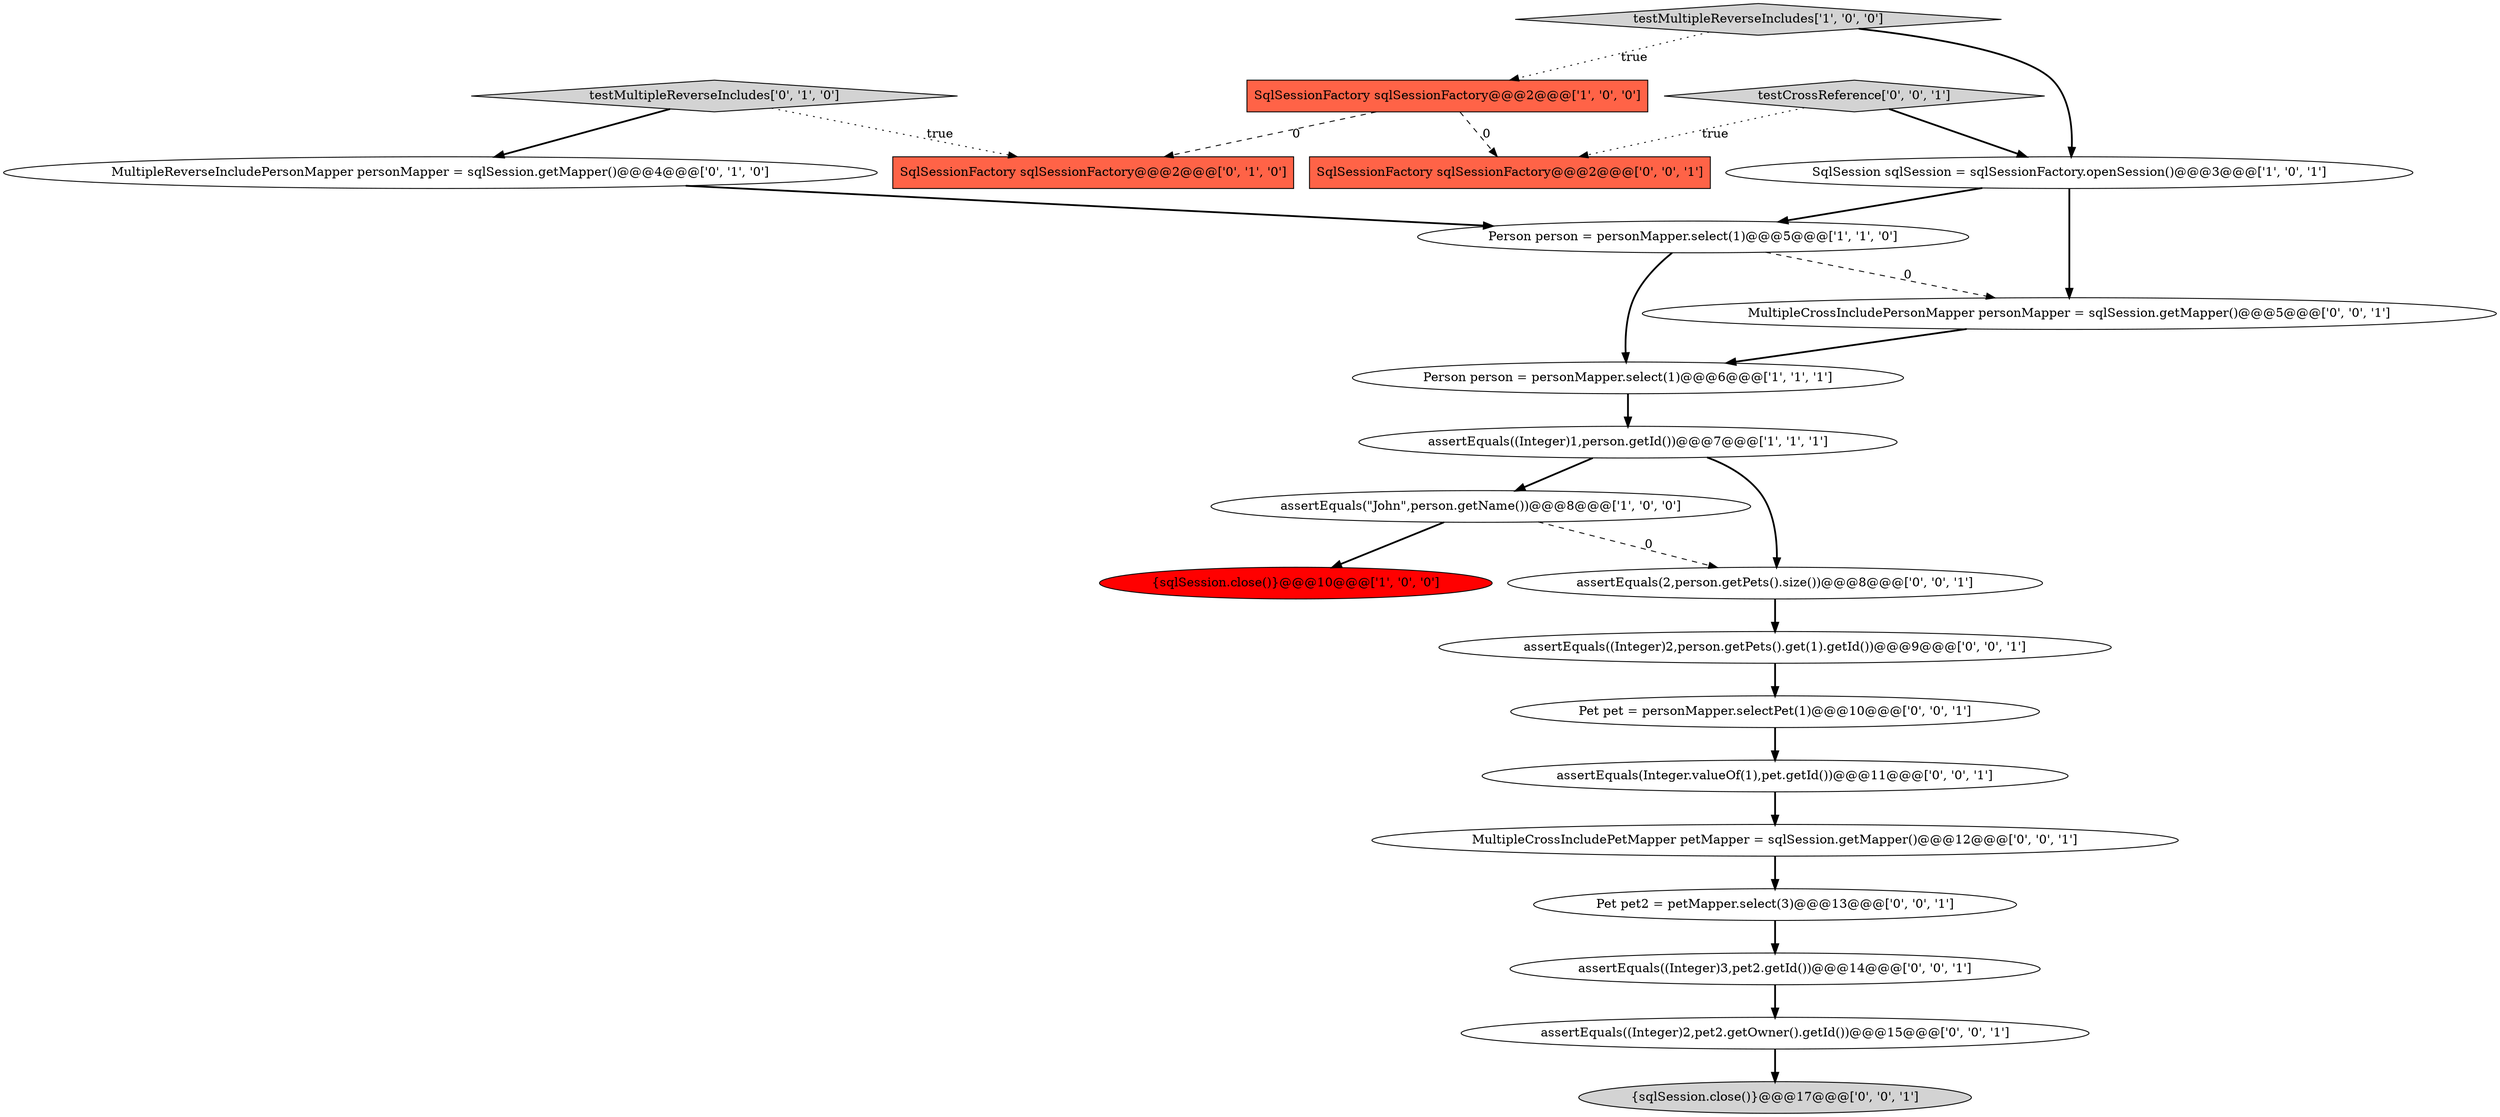digraph {
9 [style = filled, label = "SqlSessionFactory sqlSessionFactory@@@2@@@['0', '1', '0']", fillcolor = tomato, shape = box image = "AAA1AAABBB2BBB"];
5 [style = filled, label = "SqlSessionFactory sqlSessionFactory@@@2@@@['1', '0', '0']", fillcolor = tomato, shape = box image = "AAA1AAABBB1BBB"];
10 [style = filled, label = "MultipleReverseIncludePersonMapper personMapper = sqlSession.getMapper()@@@4@@@['0', '1', '0']", fillcolor = white, shape = ellipse image = "AAA0AAABBB2BBB"];
22 [style = filled, label = "Pet pet = personMapper.selectPet(1)@@@10@@@['0', '0', '1']", fillcolor = white, shape = ellipse image = "AAA0AAABBB3BBB"];
6 [style = filled, label = "Person person = personMapper.select(1)@@@5@@@['1', '1', '0']", fillcolor = white, shape = ellipse image = "AAA0AAABBB1BBB"];
21 [style = filled, label = "MultipleCrossIncludePersonMapper personMapper = sqlSession.getMapper()@@@5@@@['0', '0', '1']", fillcolor = white, shape = ellipse image = "AAA0AAABBB3BBB"];
0 [style = filled, label = "{sqlSession.close()}@@@10@@@['1', '0', '0']", fillcolor = red, shape = ellipse image = "AAA1AAABBB1BBB"];
8 [style = filled, label = "testMultipleReverseIncludes['0', '1', '0']", fillcolor = lightgray, shape = diamond image = "AAA0AAABBB2BBB"];
16 [style = filled, label = "assertEquals((Integer)2,person.getPets().get(1).getId())@@@9@@@['0', '0', '1']", fillcolor = white, shape = ellipse image = "AAA0AAABBB3BBB"];
1 [style = filled, label = "testMultipleReverseIncludes['1', '0', '0']", fillcolor = lightgray, shape = diamond image = "AAA0AAABBB1BBB"];
3 [style = filled, label = "Person person = personMapper.select(1)@@@6@@@['1', '1', '1']", fillcolor = white, shape = ellipse image = "AAA0AAABBB1BBB"];
17 [style = filled, label = "MultipleCrossIncludePetMapper petMapper = sqlSession.getMapper()@@@12@@@['0', '0', '1']", fillcolor = white, shape = ellipse image = "AAA0AAABBB3BBB"];
19 [style = filled, label = "assertEquals((Integer)2,pet2.getOwner().getId())@@@15@@@['0', '0', '1']", fillcolor = white, shape = ellipse image = "AAA0AAABBB3BBB"];
11 [style = filled, label = "{sqlSession.close()}@@@17@@@['0', '0', '1']", fillcolor = lightgray, shape = ellipse image = "AAA0AAABBB3BBB"];
18 [style = filled, label = "assertEquals(2,person.getPets().size())@@@8@@@['0', '0', '1']", fillcolor = white, shape = ellipse image = "AAA0AAABBB3BBB"];
15 [style = filled, label = "SqlSessionFactory sqlSessionFactory@@@2@@@['0', '0', '1']", fillcolor = tomato, shape = box image = "AAA0AAABBB3BBB"];
12 [style = filled, label = "testCrossReference['0', '0', '1']", fillcolor = lightgray, shape = diamond image = "AAA0AAABBB3BBB"];
14 [style = filled, label = "Pet pet2 = petMapper.select(3)@@@13@@@['0', '0', '1']", fillcolor = white, shape = ellipse image = "AAA0AAABBB3BBB"];
4 [style = filled, label = "assertEquals(\"John\",person.getName())@@@8@@@['1', '0', '0']", fillcolor = white, shape = ellipse image = "AAA0AAABBB1BBB"];
13 [style = filled, label = "assertEquals(Integer.valueOf(1),pet.getId())@@@11@@@['0', '0', '1']", fillcolor = white, shape = ellipse image = "AAA0AAABBB3BBB"];
2 [style = filled, label = "SqlSession sqlSession = sqlSessionFactory.openSession()@@@3@@@['1', '0', '1']", fillcolor = white, shape = ellipse image = "AAA0AAABBB1BBB"];
20 [style = filled, label = "assertEquals((Integer)3,pet2.getId())@@@14@@@['0', '0', '1']", fillcolor = white, shape = ellipse image = "AAA0AAABBB3BBB"];
7 [style = filled, label = "assertEquals((Integer)1,person.getId())@@@7@@@['1', '1', '1']", fillcolor = white, shape = ellipse image = "AAA0AAABBB1BBB"];
6->21 [style = dashed, label="0"];
6->3 [style = bold, label=""];
8->10 [style = bold, label=""];
4->18 [style = dashed, label="0"];
2->6 [style = bold, label=""];
12->15 [style = dotted, label="true"];
5->9 [style = dashed, label="0"];
19->11 [style = bold, label=""];
7->4 [style = bold, label=""];
16->22 [style = bold, label=""];
10->6 [style = bold, label=""];
4->0 [style = bold, label=""];
13->17 [style = bold, label=""];
12->2 [style = bold, label=""];
3->7 [style = bold, label=""];
17->14 [style = bold, label=""];
2->21 [style = bold, label=""];
7->18 [style = bold, label=""];
1->2 [style = bold, label=""];
8->9 [style = dotted, label="true"];
20->19 [style = bold, label=""];
5->15 [style = dashed, label="0"];
1->5 [style = dotted, label="true"];
22->13 [style = bold, label=""];
14->20 [style = bold, label=""];
21->3 [style = bold, label=""];
18->16 [style = bold, label=""];
}
